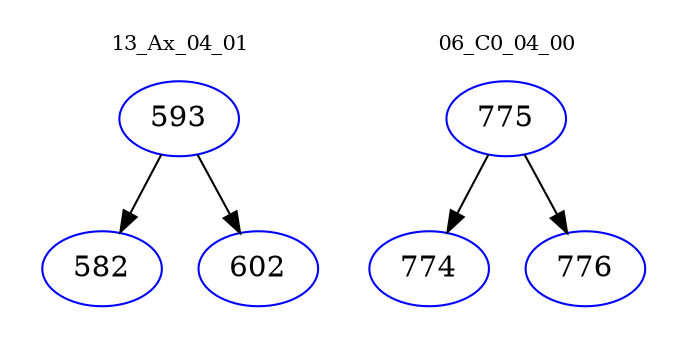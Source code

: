digraph{
subgraph cluster_0 {
color = white
label = "13_Ax_04_01";
fontsize=10;
T0_593 [label="593", color="blue"]
T0_593 -> T0_582 [color="black"]
T0_582 [label="582", color="blue"]
T0_593 -> T0_602 [color="black"]
T0_602 [label="602", color="blue"]
}
subgraph cluster_1 {
color = white
label = "06_C0_04_00";
fontsize=10;
T1_775 [label="775", color="blue"]
T1_775 -> T1_774 [color="black"]
T1_774 [label="774", color="blue"]
T1_775 -> T1_776 [color="black"]
T1_776 [label="776", color="blue"]
}
}
